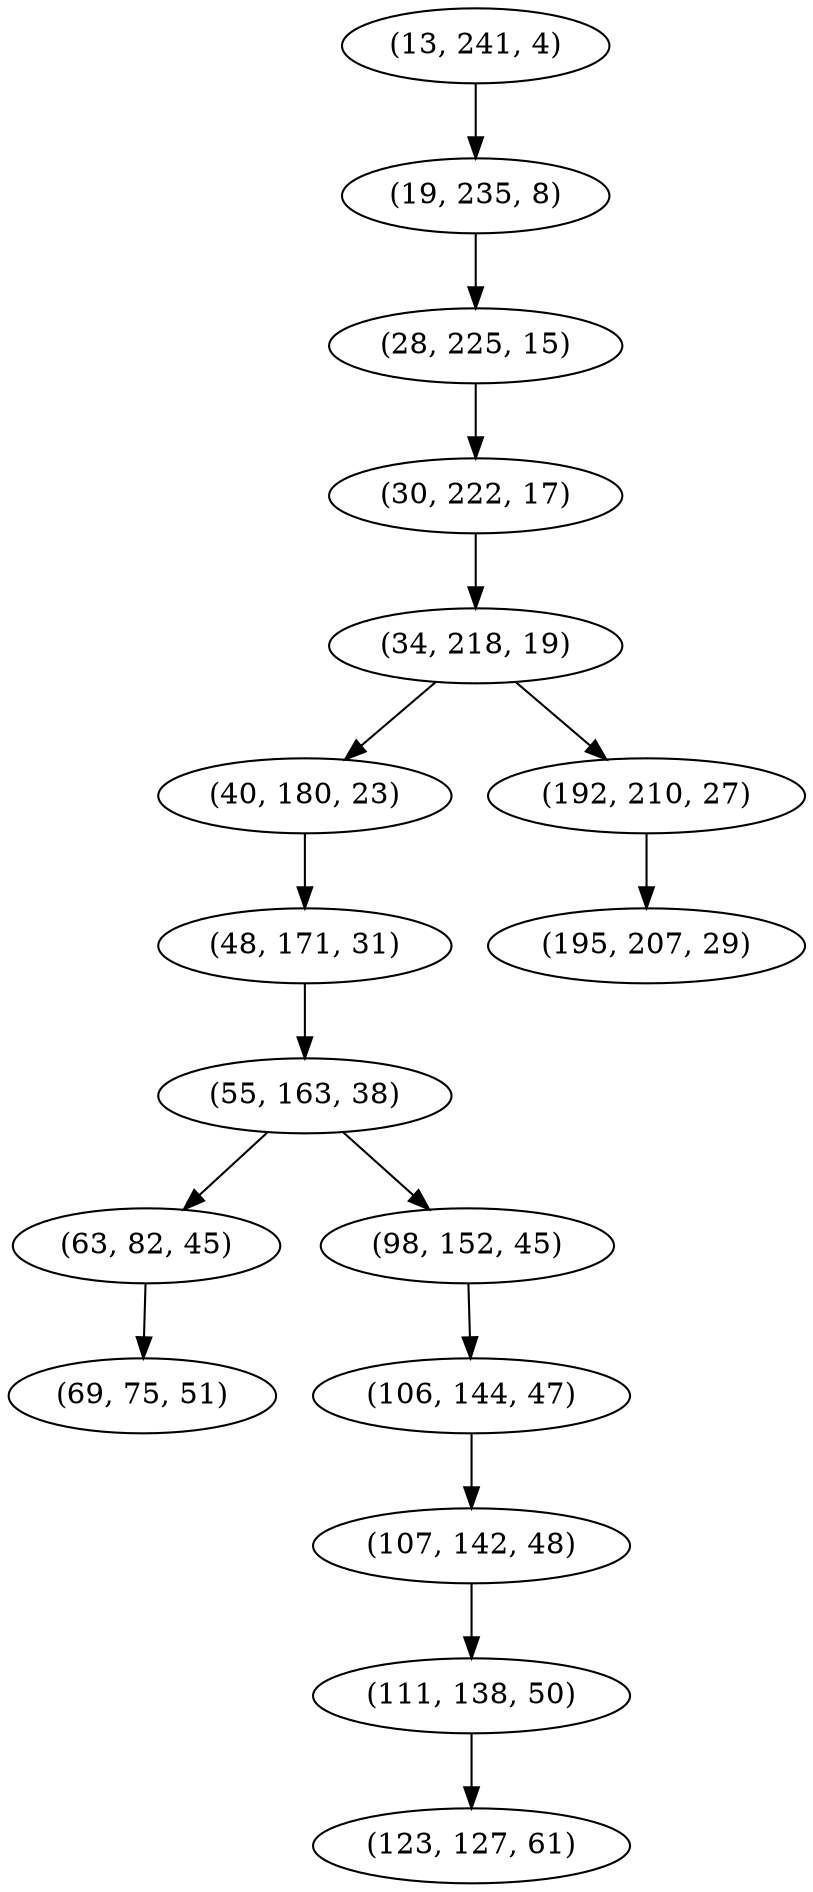 digraph tree {
    "(13, 241, 4)";
    "(19, 235, 8)";
    "(28, 225, 15)";
    "(30, 222, 17)";
    "(34, 218, 19)";
    "(40, 180, 23)";
    "(48, 171, 31)";
    "(55, 163, 38)";
    "(63, 82, 45)";
    "(69, 75, 51)";
    "(98, 152, 45)";
    "(106, 144, 47)";
    "(107, 142, 48)";
    "(111, 138, 50)";
    "(123, 127, 61)";
    "(192, 210, 27)";
    "(195, 207, 29)";
    "(13, 241, 4)" -> "(19, 235, 8)";
    "(19, 235, 8)" -> "(28, 225, 15)";
    "(28, 225, 15)" -> "(30, 222, 17)";
    "(30, 222, 17)" -> "(34, 218, 19)";
    "(34, 218, 19)" -> "(40, 180, 23)";
    "(34, 218, 19)" -> "(192, 210, 27)";
    "(40, 180, 23)" -> "(48, 171, 31)";
    "(48, 171, 31)" -> "(55, 163, 38)";
    "(55, 163, 38)" -> "(63, 82, 45)";
    "(55, 163, 38)" -> "(98, 152, 45)";
    "(63, 82, 45)" -> "(69, 75, 51)";
    "(98, 152, 45)" -> "(106, 144, 47)";
    "(106, 144, 47)" -> "(107, 142, 48)";
    "(107, 142, 48)" -> "(111, 138, 50)";
    "(111, 138, 50)" -> "(123, 127, 61)";
    "(192, 210, 27)" -> "(195, 207, 29)";
}
